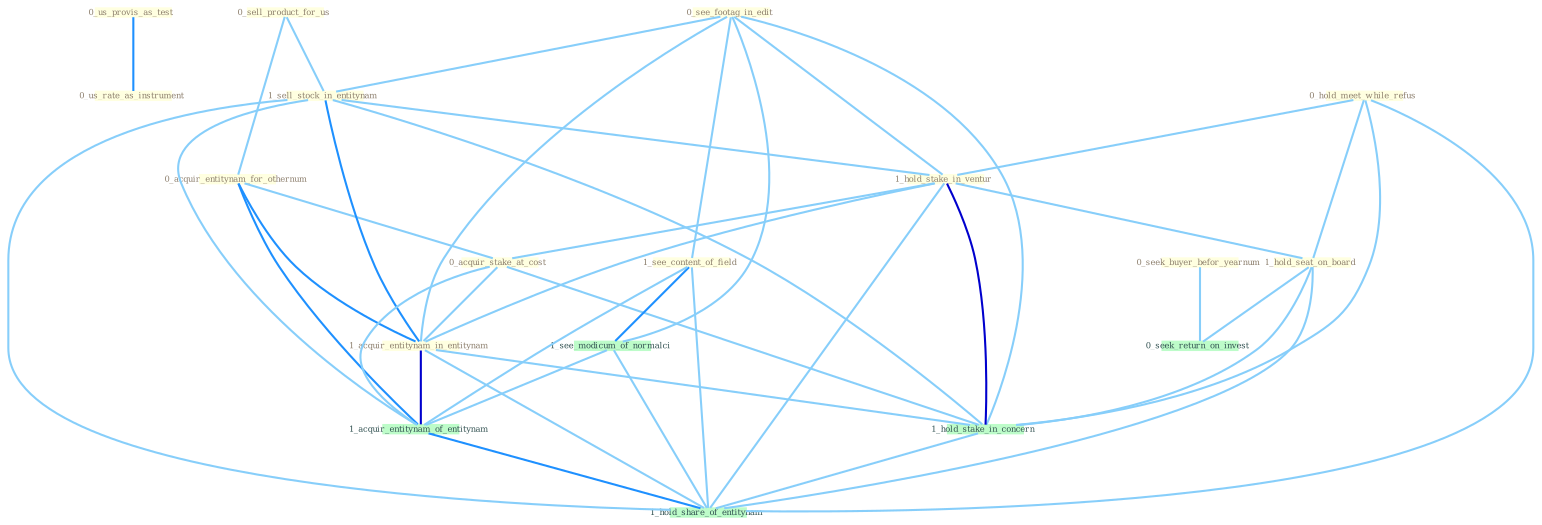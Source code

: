 Graph G{ 
    node
    [shape=polygon,style=filled,width=.5,height=.06,color="#BDFCC9",fixedsize=true,fontsize=4,
    fontcolor="#2f4f4f"];
    {node
    [color="#ffffe0", fontcolor="#8b7d6b"] "0_us_provis_as_test " "0_sell_product_for_us " "0_see_footag_in_edit " "0_acquir_entitynam_for_othernum " "1_sell_stock_in_entitynam " "0_hold_meet_while_refus " "0_seek_buyer_befor_yearnum " "0_us_rate_as_instrument " "1_hold_stake_in_ventur " "0_acquir_stake_at_cost " "1_acquir_entitynam_in_entitynam " "1_hold_seat_on_board " "1_see_content_of_field "}
{node [color="#fff0f5", fontcolor="#b22222"]}
edge [color="#B0E2FF"];

	"0_us_provis_as_test " -- "0_us_rate_as_instrument " [w="2", color="#1e90ff" , len=0.8];
	"0_sell_product_for_us " -- "0_acquir_entitynam_for_othernum " [w="1", color="#87cefa" ];
	"0_sell_product_for_us " -- "1_sell_stock_in_entitynam " [w="1", color="#87cefa" ];
	"0_see_footag_in_edit " -- "1_sell_stock_in_entitynam " [w="1", color="#87cefa" ];
	"0_see_footag_in_edit " -- "1_hold_stake_in_ventur " [w="1", color="#87cefa" ];
	"0_see_footag_in_edit " -- "1_acquir_entitynam_in_entitynam " [w="1", color="#87cefa" ];
	"0_see_footag_in_edit " -- "1_see_content_of_field " [w="1", color="#87cefa" ];
	"0_see_footag_in_edit " -- "1_hold_stake_in_concern " [w="1", color="#87cefa" ];
	"0_see_footag_in_edit " -- "1_see_modicum_of_normalci " [w="1", color="#87cefa" ];
	"0_acquir_entitynam_for_othernum " -- "0_acquir_stake_at_cost " [w="1", color="#87cefa" ];
	"0_acquir_entitynam_for_othernum " -- "1_acquir_entitynam_in_entitynam " [w="2", color="#1e90ff" , len=0.8];
	"0_acquir_entitynam_for_othernum " -- "1_acquir_entitynam_of_entitynam " [w="2", color="#1e90ff" , len=0.8];
	"1_sell_stock_in_entitynam " -- "1_hold_stake_in_ventur " [w="1", color="#87cefa" ];
	"1_sell_stock_in_entitynam " -- "1_acquir_entitynam_in_entitynam " [w="2", color="#1e90ff" , len=0.8];
	"1_sell_stock_in_entitynam " -- "1_hold_stake_in_concern " [w="1", color="#87cefa" ];
	"1_sell_stock_in_entitynam " -- "1_acquir_entitynam_of_entitynam " [w="1", color="#87cefa" ];
	"1_sell_stock_in_entitynam " -- "1_hold_share_of_entitynam " [w="1", color="#87cefa" ];
	"0_hold_meet_while_refus " -- "1_hold_stake_in_ventur " [w="1", color="#87cefa" ];
	"0_hold_meet_while_refus " -- "1_hold_seat_on_board " [w="1", color="#87cefa" ];
	"0_hold_meet_while_refus " -- "1_hold_stake_in_concern " [w="1", color="#87cefa" ];
	"0_hold_meet_while_refus " -- "1_hold_share_of_entitynam " [w="1", color="#87cefa" ];
	"0_seek_buyer_befor_yearnum " -- "0_seek_return_on_invest " [w="1", color="#87cefa" ];
	"1_hold_stake_in_ventur " -- "0_acquir_stake_at_cost " [w="1", color="#87cefa" ];
	"1_hold_stake_in_ventur " -- "1_acquir_entitynam_in_entitynam " [w="1", color="#87cefa" ];
	"1_hold_stake_in_ventur " -- "1_hold_seat_on_board " [w="1", color="#87cefa" ];
	"1_hold_stake_in_ventur " -- "1_hold_stake_in_concern " [w="3", color="#0000cd" , len=0.6];
	"1_hold_stake_in_ventur " -- "1_hold_share_of_entitynam " [w="1", color="#87cefa" ];
	"0_acquir_stake_at_cost " -- "1_acquir_entitynam_in_entitynam " [w="1", color="#87cefa" ];
	"0_acquir_stake_at_cost " -- "1_hold_stake_in_concern " [w="1", color="#87cefa" ];
	"0_acquir_stake_at_cost " -- "1_acquir_entitynam_of_entitynam " [w="1", color="#87cefa" ];
	"1_acquir_entitynam_in_entitynam " -- "1_hold_stake_in_concern " [w="1", color="#87cefa" ];
	"1_acquir_entitynam_in_entitynam " -- "1_acquir_entitynam_of_entitynam " [w="3", color="#0000cd" , len=0.6];
	"1_acquir_entitynam_in_entitynam " -- "1_hold_share_of_entitynam " [w="1", color="#87cefa" ];
	"1_hold_seat_on_board " -- "1_hold_stake_in_concern " [w="1", color="#87cefa" ];
	"1_hold_seat_on_board " -- "0_seek_return_on_invest " [w="1", color="#87cefa" ];
	"1_hold_seat_on_board " -- "1_hold_share_of_entitynam " [w="1", color="#87cefa" ];
	"1_see_content_of_field " -- "1_see_modicum_of_normalci " [w="2", color="#1e90ff" , len=0.8];
	"1_see_content_of_field " -- "1_acquir_entitynam_of_entitynam " [w="1", color="#87cefa" ];
	"1_see_content_of_field " -- "1_hold_share_of_entitynam " [w="1", color="#87cefa" ];
	"1_hold_stake_in_concern " -- "1_hold_share_of_entitynam " [w="1", color="#87cefa" ];
	"1_see_modicum_of_normalci " -- "1_acquir_entitynam_of_entitynam " [w="1", color="#87cefa" ];
	"1_see_modicum_of_normalci " -- "1_hold_share_of_entitynam " [w="1", color="#87cefa" ];
	"1_acquir_entitynam_of_entitynam " -- "1_hold_share_of_entitynam " [w="2", color="#1e90ff" , len=0.8];
}